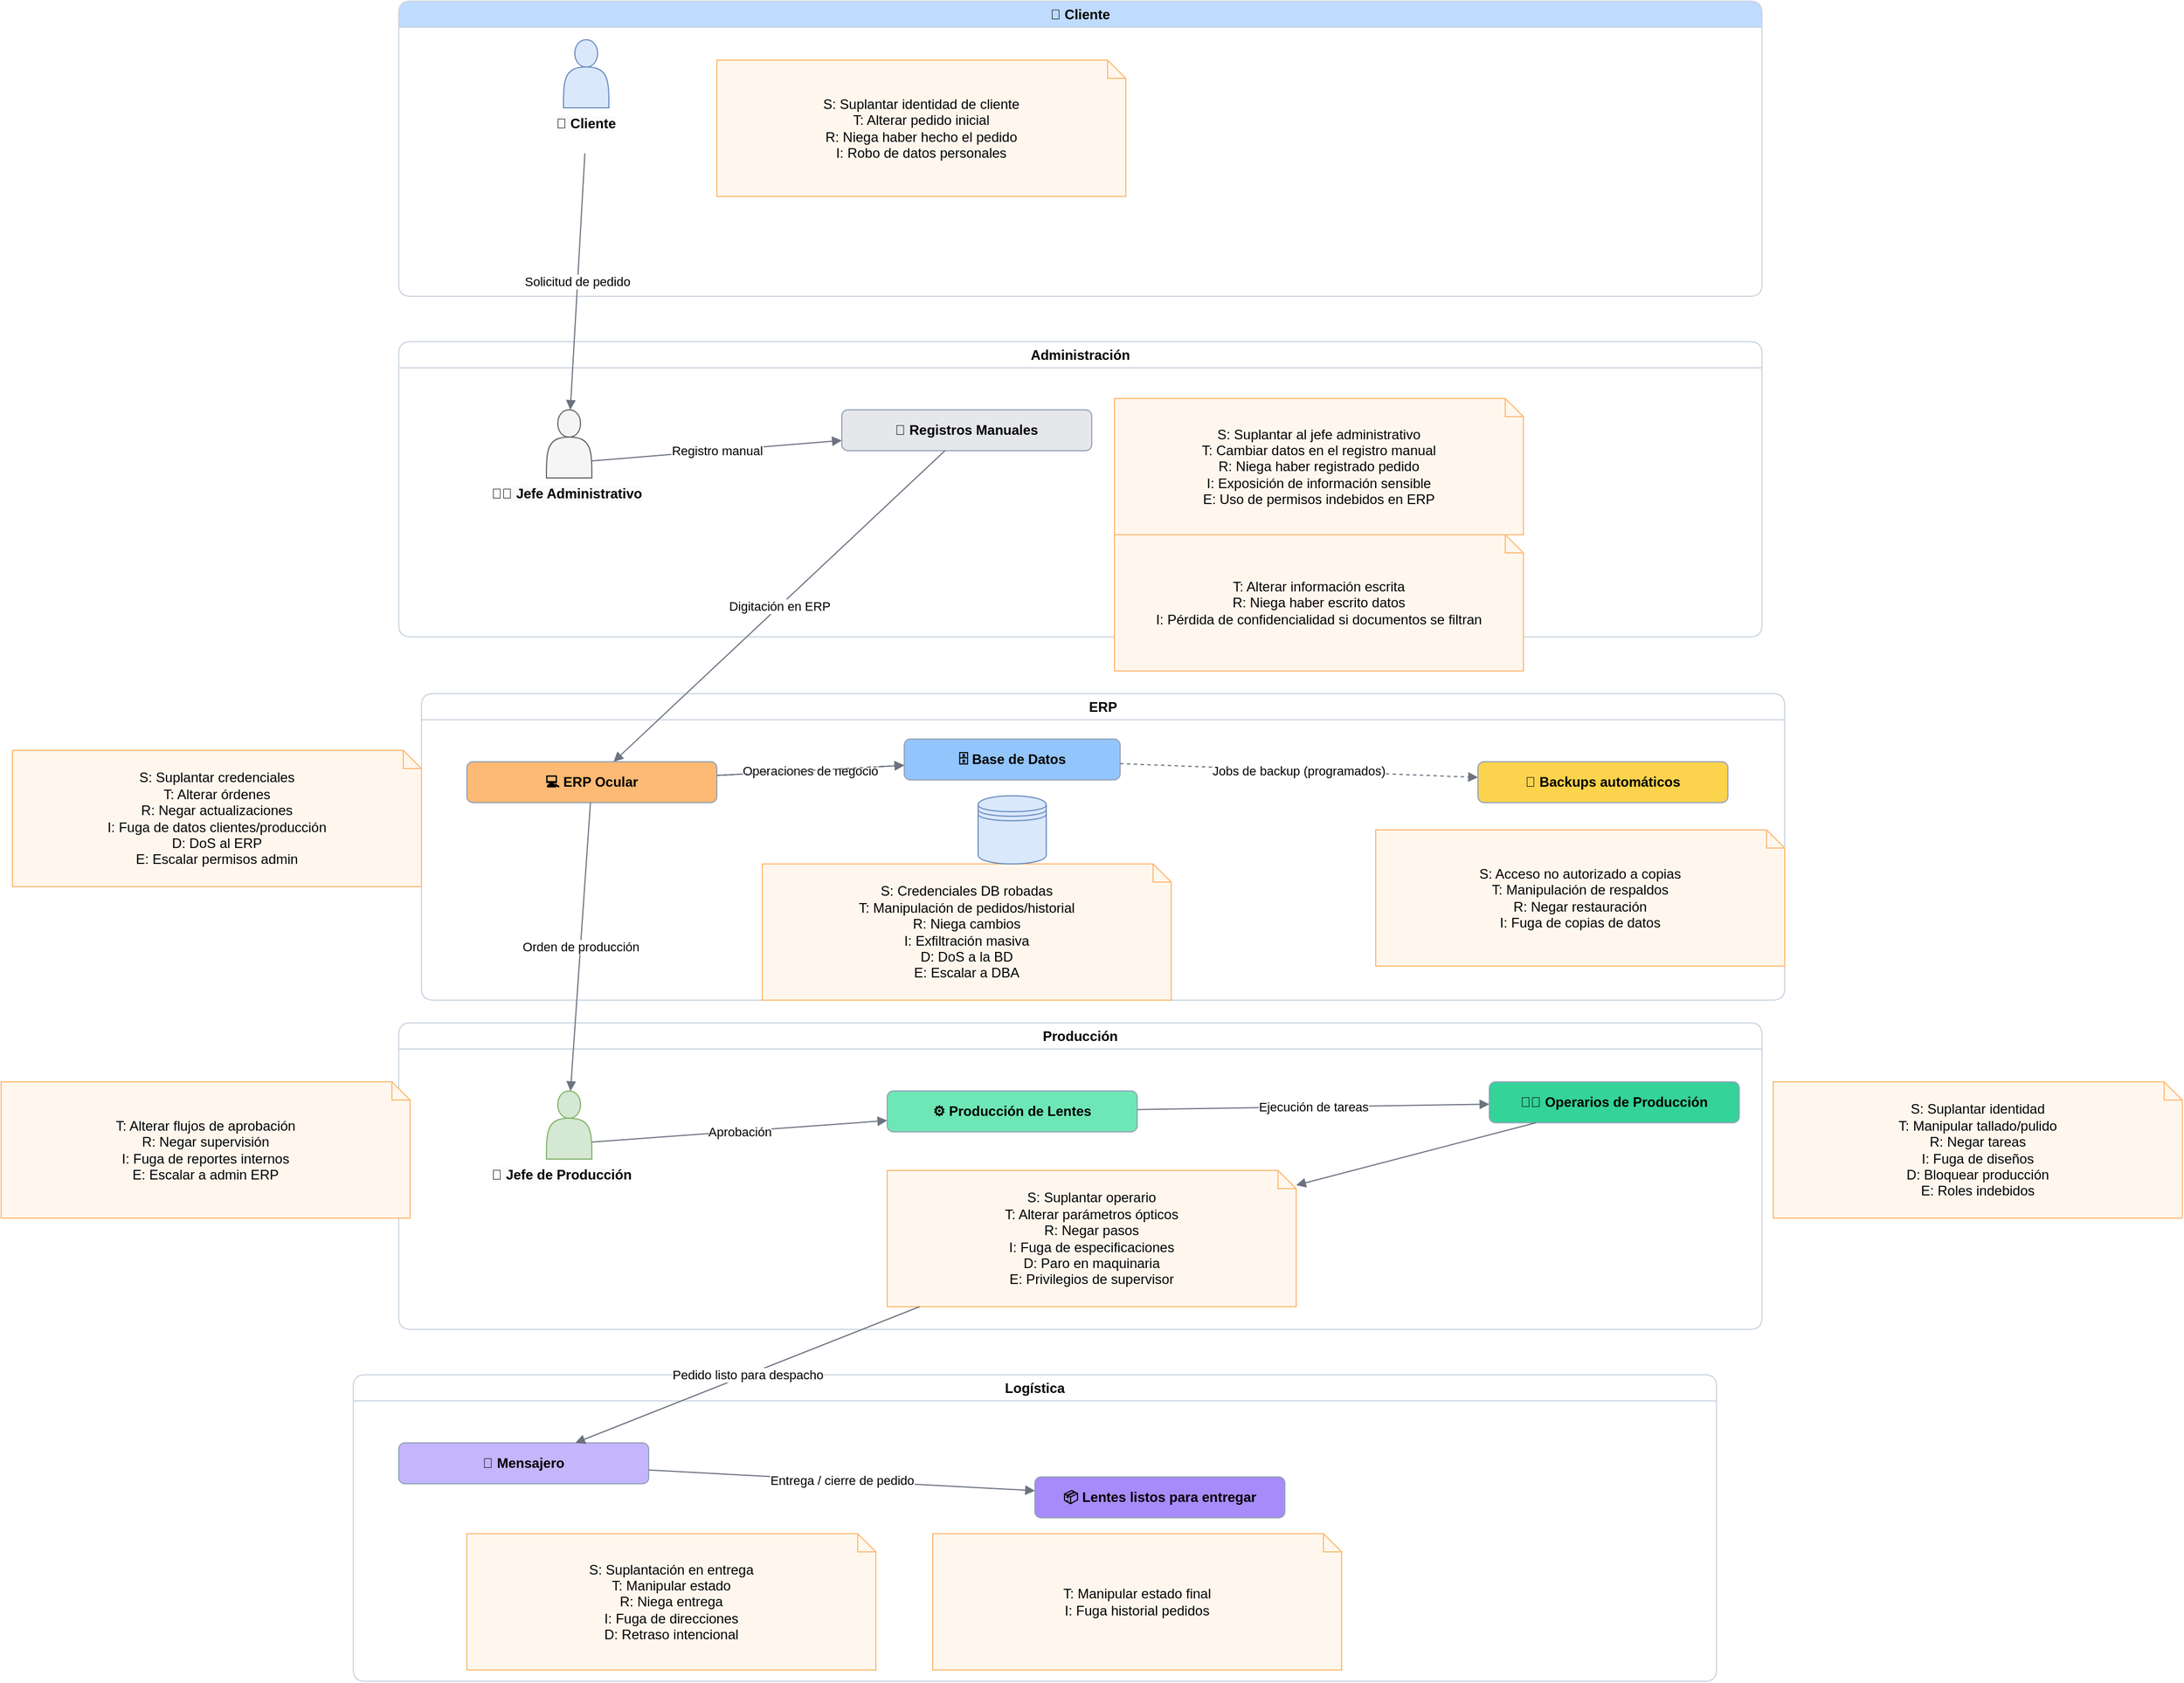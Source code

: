 <mxfile version="26.0.16">
  <diagram name="AS-IS STRIDE" id="0">
    <mxGraphModel dx="3233" dy="776" grid="1" gridSize="10" guides="1" tooltips="1" connect="1" arrows="1" fold="1" page="1" pageScale="1" pageWidth="1920" pageHeight="1080" math="0" shadow="0">
      <root>
        <mxCell id="0" />
        <mxCell id="1" parent="0" />
        <mxCell id="lane_cliente" value="👤 Cliente" style="swimlane;rounded=1;whiteSpace=wrap;html=1;fillColor=#FFFFFF;strokeColor=#CBD5E1;;fillColor=#BFDBFE;fontStyle=1;align=center;" parent="1" vertex="1">
          <mxGeometry x="20" y="20" width="1200" height="260" as="geometry" />
        </mxCell>
        <mxCell id="n_cliente_note" value="S: Suplantar identidad de cliente&lt;br&gt;T: Alterar pedido inicial&lt;br&gt;R: Niega haber hecho el pedido&lt;br&gt;I: Robo de datos personales" style="shape=note;whiteSpace=wrap;html=1;fillColor=#FFF7ED;strokeColor=#FDBA74;size=16;rounded=1;" parent="lane_cliente" vertex="1">
          <mxGeometry x="280" y="52" width="360" height="120" as="geometry" />
        </mxCell>
        <mxCell id="_Ls6aBP7tzAfUPGVu2kW-1" value="" style="shape=actor;whiteSpace=wrap;html=1;fillColor=#dae8fc;strokeColor=#6c8ebf;" vertex="1" parent="lane_cliente">
          <mxGeometry x="145" y="34" width="40" height="60" as="geometry" />
        </mxCell>
        <mxCell id="_Ls6aBP7tzAfUPGVu2kW-2" value="&lt;span style=&quot;color: rgb(0, 0, 0); font-family: Helvetica; font-size: 12px; font-style: normal; font-variant-ligatures: normal; font-variant-caps: normal; font-weight: 700; letter-spacing: normal; orphans: 2; text-indent: 0px; text-transform: none; widows: 2; word-spacing: 0px; -webkit-text-stroke-width: 0px; white-space: normal; background-color: rgb(251, 251, 251); text-decoration-thickness: initial; text-decoration-style: initial; text-decoration-color: initial; float: none; display: inline !important;&quot;&gt;👤 Cliente&lt;/span&gt;" style="text;whiteSpace=wrap;html=1;align=center;" vertex="1" parent="lane_cliente">
          <mxGeometry x="120" y="94" width="90" height="40" as="geometry" />
        </mxCell>
        <mxCell id="lane_admin" value="Administración" style="swimlane;rounded=1;whiteSpace=wrap;html=1;fillColor=#FFFFFF;strokeColor=#CBD5E1;" parent="1" vertex="1">
          <mxGeometry x="20" y="320" width="1200" height="260" as="geometry" />
        </mxCell>
        <mxCell id="n_jefe_note" value="S: Suplantar al jefe administrativo&lt;br&gt;T: Cambiar datos en el registro manual&lt;br&gt;R: Niega haber registrado pedido&lt;br&gt;I: Exposición de información sensible&lt;br&gt;E: Uso de permisos indebidos en ERP" style="shape=note;whiteSpace=wrap;html=1;fillColor=#FFF7ED;strokeColor=#FDBA74;size=16;rounded=1;" parent="lane_admin" vertex="1">
          <mxGeometry x="630" y="50" width="360" height="120" as="geometry" />
        </mxCell>
        <mxCell id="n_regs" value="📝 Registros Manuales" style="rounded=1;whiteSpace=wrap;html=1;fillColor=#F9FAFB;strokeColor=#94A3B8;;fillColor=#E5E7EB;fontStyle=1" parent="lane_admin" vertex="1">
          <mxGeometry x="390" y="60" width="220" height="36" as="geometry" />
        </mxCell>
        <mxCell id="n_regs_note" value="T: Alterar información escrita&lt;br&gt;R: Niega haber escrito datos&lt;br&gt;I: Pérdida de confidencialidad si documentos se filtran" style="shape=note;whiteSpace=wrap;html=1;fillColor=#FFF7ED;strokeColor=#FDBA74;size=16;rounded=1;" parent="lane_admin" vertex="1">
          <mxGeometry x="630" y="170" width="360" height="120" as="geometry" />
        </mxCell>
        <mxCell id="_Ls6aBP7tzAfUPGVu2kW-3" value="&lt;span style=&quot;color: rgb(0, 0, 0); font-family: Helvetica; font-size: 12px; font-style: normal; font-variant-ligatures: normal; font-variant-caps: normal; font-weight: 700; letter-spacing: normal; orphans: 2; text-align: center; text-indent: 0px; text-transform: none; widows: 2; word-spacing: 0px; -webkit-text-stroke-width: 0px; white-space: normal; background-color: rgb(251, 251, 251); text-decoration-thickness: initial; text-decoration-style: initial; text-decoration-color: initial; display: inline !important; float: none;&quot;&gt;🧑‍💼 Jefe Administrativo&lt;/span&gt;" style="text;whiteSpace=wrap;html=1;" vertex="1" parent="lane_admin">
          <mxGeometry x="80" y="120" width="160" height="40" as="geometry" />
        </mxCell>
        <mxCell id="_Ls6aBP7tzAfUPGVu2kW-4" value="" style="shape=actor;whiteSpace=wrap;html=1;fillColor=#f5f5f5;strokeColor=#666666;fontColor=#333333;" vertex="1" parent="lane_admin">
          <mxGeometry x="130" y="60" width="40" height="60" as="geometry" />
        </mxCell>
        <mxCell id="e2" value="Registro manual" style="endArrow=block;html=1;rounded=0;strokeColor=#6B7280;exitX=1;exitY=0.75;exitDx=0;exitDy=0;" parent="lane_admin" source="_Ls6aBP7tzAfUPGVu2kW-4" target="n_regs" edge="1">
          <mxGeometry relative="1" as="geometry">
            <mxPoint x="190" y="110" as="sourcePoint" />
          </mxGeometry>
        </mxCell>
        <mxCell id="lane_erp" value="ERP" style="swimlane;rounded=1;whiteSpace=wrap;html=1;fillColor=#FFFFFF;strokeColor=#CBD5E1;" parent="1" vertex="1">
          <mxGeometry x="40" y="630" width="1200" height="270" as="geometry" />
        </mxCell>
        <mxCell id="n_erp" value="💻 ERP Ocular" style="rounded=1;whiteSpace=wrap;html=1;fillColor=#F9FAFB;strokeColor=#94A3B8;;fillColor=#FDBA74;fontStyle=1" parent="lane_erp" vertex="1">
          <mxGeometry x="40" y="60" width="220" height="36" as="geometry" />
        </mxCell>
        <mxCell id="n_bd_note" value="S: Credenciales DB robadas&lt;br&gt;T: Manipulación de pedidos/historial&lt;br&gt;R: Niega cambios&lt;br&gt;I: Exfiltración masiva&lt;br&gt;D: DoS a la BD&lt;br&gt;E: Escalar a DBA" style="shape=note;whiteSpace=wrap;html=1;fillColor=#FFF7ED;strokeColor=#FDBA74;size=16;rounded=1;" parent="lane_erp" vertex="1">
          <mxGeometry x="300" y="150" width="360" height="120" as="geometry" />
        </mxCell>
        <mxCell id="n_bkp" value="💾 Backups automáticos" style="rounded=1;whiteSpace=wrap;html=1;fillColor=#F9FAFB;strokeColor=#94A3B8;;fillColor=#FCD34D;fontStyle=1" parent="lane_erp" vertex="1">
          <mxGeometry x="930" y="60" width="220" height="36" as="geometry" />
        </mxCell>
        <mxCell id="n_bkp_note" value="S: Acceso no autorizado a copias&lt;br&gt;T: Manipulación de respaldos&lt;br&gt;R: Negar restauración&lt;br&gt;I: Fuga de copias de datos" style="shape=note;whiteSpace=wrap;html=1;fillColor=#FFF7ED;strokeColor=#FDBA74;size=16;rounded=1;" parent="lane_erp" vertex="1">
          <mxGeometry x="840" y="120" width="360" height="120" as="geometry" />
        </mxCell>
        <mxCell id="n_bd" value="🗄️ Base de Datos" style="rounded=1;whiteSpace=wrap;html=1;fillColor=#F9FAFB;strokeColor=#94A3B8;;fillColor=#93C5FD;fontStyle=1" parent="lane_erp" vertex="1">
          <mxGeometry x="425" y="40" width="190" height="36" as="geometry" />
        </mxCell>
        <mxCell id="e4" value="Operaciones de negocio" style="endArrow=block;html=1;rounded=0;strokeColor=#6B7280;" parent="lane_erp" source="n_erp" target="n_bd" edge="1">
          <mxGeometry relative="1" as="geometry" />
        </mxCell>
        <mxCell id="e5" value="Jobs de backup (programados)" style="endArrow=block;html=1;rounded=0;strokeColor=#6B7280;dashed=1;" parent="lane_erp" source="n_bd" target="n_bkp" edge="1">
          <mxGeometry relative="1" as="geometry" />
        </mxCell>
        <mxCell id="0cwl7vxD5x6jL14DmFbL-1" value="" style="endArrow=block;html=1;rounded=0;strokeColor=#6B7280;dashed=1;" parent="lane_erp" source="n_erp" target="n_bd" edge="1">
          <mxGeometry relative="1" as="geometry">
            <mxPoint x="240" y="68" as="sourcePoint" />
            <mxPoint x="910" y="68" as="targetPoint" />
          </mxGeometry>
        </mxCell>
        <mxCell id="_Ls6aBP7tzAfUPGVu2kW-7" value="" style="shape=datastore;whiteSpace=wrap;html=1;fillColor=#dae8fc;strokeColor=#6c8ebf;" vertex="1" parent="lane_erp">
          <mxGeometry x="490" y="90" width="60" height="60" as="geometry" />
        </mxCell>
        <mxCell id="lane_prod" value="Producción" style="swimlane;rounded=1;whiteSpace=wrap;html=1;fillColor=#FFFFFF;strokeColor=#CBD5E1;" parent="1" vertex="1">
          <mxGeometry x="20" y="920" width="1200" height="270" as="geometry" />
        </mxCell>
        <mxCell id="n_prod" value="⚙️ Producción de Lentes" style="rounded=1;whiteSpace=wrap;html=1;fillColor=#F9FAFB;strokeColor=#94A3B8;;fillColor=#6EE7B7;fontStyle=1" parent="lane_prod" vertex="1">
          <mxGeometry x="430" y="60" width="220" height="36" as="geometry" />
        </mxCell>
        <mxCell id="n_oper" value="👨‍🏭 Operarios de Producción" style="rounded=1;whiteSpace=wrap;html=1;fillColor=#F9FAFB;strokeColor=#94A3B8;;fillColor=#34D399;fontStyle=1" parent="lane_prod" vertex="1">
          <mxGeometry x="960" y="52" width="220" height="36" as="geometry" />
        </mxCell>
        <mxCell id="n_prod_note" value="S: Suplantar operario&lt;br&gt;T: Alterar parámetros ópticos&lt;br&gt;R: Negar pasos&lt;br&gt;I: Fuga de especificaciones&lt;br&gt;D: Paro en maquinaria&lt;br&gt;E: Privilegios de supervisor" style="shape=note;whiteSpace=wrap;html=1;fillColor=#FFF7ED;strokeColor=#FDBA74;size=16;rounded=1;" parent="lane_prod" vertex="1">
          <mxGeometry x="430" y="130" width="360" height="120" as="geometry" />
        </mxCell>
        <mxCell id="0cwl7vxD5x6jL14DmFbL-2" value="" style="endArrow=block;html=1;rounded=0;strokeColor=#6B7280;" parent="lane_prod" source="n_oper" target="n_prod_note" edge="1">
          <mxGeometry relative="1" as="geometry">
            <mxPoint x="676" y="96" as="sourcePoint" />
            <mxPoint x="184" y="360" as="targetPoint" />
          </mxGeometry>
        </mxCell>
        <mxCell id="_Ls6aBP7tzAfUPGVu2kW-5" value="&lt;span style=&quot;color: rgb(0, 0, 0); font-family: Helvetica; font-size: 12px; font-style: normal; font-variant-ligatures: normal; font-variant-caps: normal; font-weight: 700; letter-spacing: normal; orphans: 2; text-align: center; text-indent: 0px; text-transform: none; widows: 2; word-spacing: 0px; -webkit-text-stroke-width: 0px; white-space: normal; background-color: rgb(251, 251, 251); text-decoration-thickness: initial; text-decoration-style: initial; text-decoration-color: initial; display: inline !important; float: none;&quot;&gt;👷 Jefe de Producción&lt;/span&gt;" style="text;whiteSpace=wrap;html=1;" vertex="1" parent="lane_prod">
          <mxGeometry x="80" y="120" width="160" height="40" as="geometry" />
        </mxCell>
        <mxCell id="_Ls6aBP7tzAfUPGVu2kW-6" value="" style="shape=actor;whiteSpace=wrap;html=1;fillColor=#d5e8d4;strokeColor=#82b366;" vertex="1" parent="lane_prod">
          <mxGeometry x="130" y="60" width="40" height="60" as="geometry" />
        </mxCell>
        <mxCell id="e7" value="Aprobación" style="endArrow=block;html=1;rounded=0;strokeColor=#6B7280;exitX=1;exitY=0.75;exitDx=0;exitDy=0;" parent="lane_prod" source="_Ls6aBP7tzAfUPGVu2kW-6" target="n_prod" edge="1">
          <mxGeometry relative="1" as="geometry">
            <mxPoint x="260" y="78" as="sourcePoint" />
          </mxGeometry>
        </mxCell>
        <mxCell id="lane_log" value="Logística" style="swimlane;rounded=1;whiteSpace=wrap;html=1;fillColor=#FFFFFF;strokeColor=#CBD5E1;" parent="1" vertex="1">
          <mxGeometry x="-20" y="1230" width="1200" height="270" as="geometry" />
        </mxCell>
        <mxCell id="n_mens" value="🚚 Mensajero" style="rounded=1;whiteSpace=wrap;html=1;fillColor=#F9FAFB;strokeColor=#94A3B8;;fillColor=#C4B5FD;fontStyle=1" parent="lane_log" vertex="1">
          <mxGeometry x="40" y="60" width="220" height="36" as="geometry" />
        </mxCell>
        <mxCell id="n_listos" value="📦 Lentes listos para entregar" style="rounded=1;whiteSpace=wrap;html=1;fillColor=#F9FAFB;strokeColor=#94A3B8;;fillColor=#A78BFA;fontStyle=1" parent="lane_log" vertex="1">
          <mxGeometry x="600" y="90" width="220" height="36" as="geometry" />
        </mxCell>
        <mxCell id="n_listos_note" value="T: Manipular estado final&lt;br&gt;I: Fuga historial pedidos" style="shape=note;whiteSpace=wrap;html=1;fillColor=#FFF7ED;strokeColor=#FDBA74;size=16;rounded=1;" parent="lane_log" vertex="1">
          <mxGeometry x="510" y="140" width="360" height="120" as="geometry" />
        </mxCell>
        <mxCell id="n_mens_note" value="S: Suplantación en entrega&lt;br&gt;T: Manipular estado&lt;br&gt;R: Niega entrega&lt;br&gt;I: Fuga de direcciones&lt;br&gt;D: Retraso intencional" style="shape=note;whiteSpace=wrap;html=1;fillColor=#FFF7ED;strokeColor=#FDBA74;size=16;rounded=1;" parent="lane_log" vertex="1">
          <mxGeometry x="100" y="140" width="360" height="120" as="geometry" />
        </mxCell>
        <mxCell id="e1" value="Solicitud de pedido" style="endArrow=block;html=1;rounded=0;strokeColor=#6B7280;" parent="1" source="_Ls6aBP7tzAfUPGVu2kW-2" edge="1">
          <mxGeometry relative="1" as="geometry">
            <mxPoint x="170" y="116" as="sourcePoint" />
            <mxPoint x="171.023" y="380" as="targetPoint" />
          </mxGeometry>
        </mxCell>
        <mxCell id="e3" value="Digitación en ERP" style="endArrow=block;html=1;rounded=0;strokeColor=#6B7280;" parent="1" source="n_regs" target="n_erp" edge="1">
          <mxGeometry relative="1" as="geometry" />
        </mxCell>
        <mxCell id="e6" value="Orden de producción" style="endArrow=block;html=1;rounded=0;strokeColor=#6B7280;" parent="1" source="n_erp" edge="1">
          <mxGeometry relative="1" as="geometry">
            <mxPoint x="171.2" y="980" as="targetPoint" />
          </mxGeometry>
        </mxCell>
        <mxCell id="e8" value="Ejecución de tareas" style="endArrow=block;html=1;rounded=0;strokeColor=#6B7280;" parent="1" source="n_prod" target="n_oper" edge="1">
          <mxGeometry relative="1" as="geometry" />
        </mxCell>
        <mxCell id="e9" value="Pedido listo para despacho" style="endArrow=block;html=1;rounded=0;strokeColor=#6B7280;" parent="1" source="n_prod_note" target="n_mens" edge="1">
          <mxGeometry relative="1" as="geometry" />
        </mxCell>
        <mxCell id="e10" value="Entrega / cierre de pedido" style="endArrow=block;html=1;rounded=0;strokeColor=#6B7280;" parent="1" source="n_mens" target="n_listos" edge="1">
          <mxGeometry relative="1" as="geometry" />
        </mxCell>
        <mxCell id="n_erp_note" value="S: Suplantar credenciales&lt;br&gt;T: Alterar órdenes&lt;br&gt;R: Negar actualizaciones&lt;br&gt;I: Fuga de datos clientes/producción&lt;br&gt;D: DoS al ERP&lt;br&gt;E: Escalar permisos admin" style="shape=note;whiteSpace=wrap;html=1;fillColor=#FFF7ED;strokeColor=#FDBA74;size=16;rounded=1;" parent="1" vertex="1">
          <mxGeometry x="-320" y="680" width="360" height="120" as="geometry" />
        </mxCell>
        <mxCell id="n_jefeprod_note" value="T: Alterar flujos de aprobación&lt;br&gt;R: Negar supervisión&lt;br&gt;I: Fuga de reportes internos&lt;br&gt;E: Escalar a admin ERP" style="shape=note;whiteSpace=wrap;html=1;fillColor=#FFF7ED;strokeColor=#FDBA74;size=16;rounded=1;" parent="1" vertex="1">
          <mxGeometry x="-330" y="972" width="360" height="120" as="geometry" />
        </mxCell>
        <mxCell id="n_oper_note" value="S: Suplantar identidad&lt;br&gt;T: Manipular tallado/pulido&lt;br&gt;R: Negar tareas&lt;br&gt;I: Fuga de diseños&lt;br&gt;D: Bloquear producción&lt;br&gt;E: Roles indebidos" style="shape=note;whiteSpace=wrap;html=1;fillColor=#FFF7ED;strokeColor=#FDBA74;size=16;rounded=1;" parent="1" vertex="1">
          <mxGeometry x="1230" y="972" width="360" height="120" as="geometry" />
        </mxCell>
      </root>
    </mxGraphModel>
  </diagram>
</mxfile>
